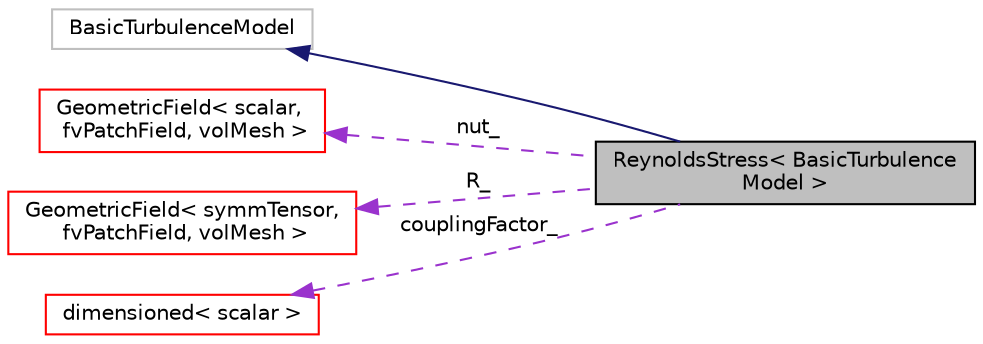 digraph "ReynoldsStress&lt; BasicTurbulenceModel &gt;"
{
  bgcolor="transparent";
  edge [fontname="Helvetica",fontsize="10",labelfontname="Helvetica",labelfontsize="10"];
  node [fontname="Helvetica",fontsize="10",shape=record];
  rankdir="LR";
  Node1 [label="ReynoldsStress\< BasicTurbulence\lModel \>",height=0.2,width=0.4,color="black", fillcolor="grey75", style="filled", fontcolor="black"];
  Node2 -> Node1 [dir="back",color="midnightblue",fontsize="10",style="solid",fontname="Helvetica"];
  Node2 [label="BasicTurbulenceModel",height=0.2,width=0.4,color="grey75"];
  Node3 -> Node1 [dir="back",color="darkorchid3",fontsize="10",style="dashed",label=" nut_" ,fontname="Helvetica"];
  Node3 [label="GeometricField\< scalar,\l fvPatchField, volMesh \>",height=0.2,width=0.4,color="red",URL="$a00921.html"];
  Node4 -> Node1 [dir="back",color="darkorchid3",fontsize="10",style="dashed",label=" R_" ,fontname="Helvetica"];
  Node4 [label="GeometricField\< symmTensor,\l fvPatchField, volMesh \>",height=0.2,width=0.4,color="red",URL="$a00921.html"];
  Node5 -> Node1 [dir="back",color="darkorchid3",fontsize="10",style="dashed",label=" couplingFactor_" ,fontname="Helvetica"];
  Node5 [label="dimensioned\< scalar \>",height=0.2,width=0.4,color="red",URL="$a00531.html"];
}
